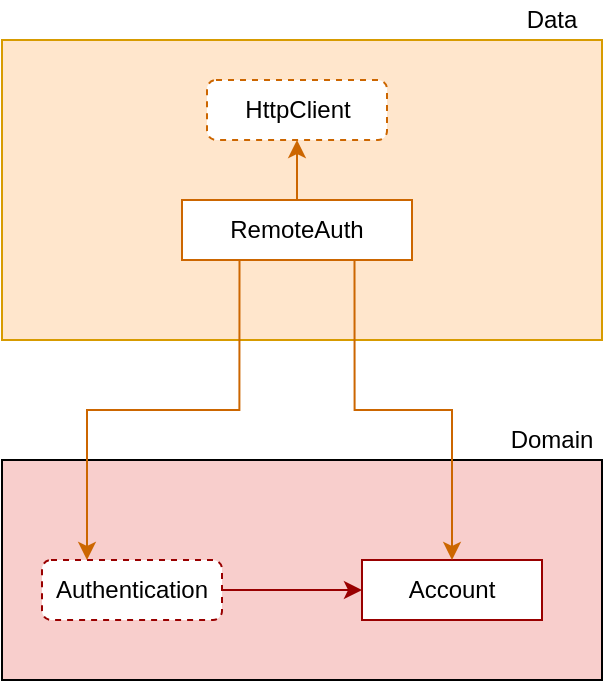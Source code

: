 <mxfile version="14.1.8" type="device"><diagram id="8fD8LBMSPgGHYfyvQkca" name="Página-1"><mxGraphModel dx="852" dy="494" grid="1" gridSize="10" guides="1" tooltips="1" connect="1" arrows="1" fold="1" page="1" pageScale="1" pageWidth="827" pageHeight="1169" math="0" shadow="0"><root><mxCell id="0"/><mxCell id="1" parent="0"/><mxCell id="SnY-VLF4hBpZcOVXRaMV-2" value="" style="rounded=0;whiteSpace=wrap;html=1;fillColor=#f8cecc;" vertex="1" parent="1"><mxGeometry x="280" y="330" width="300" height="110" as="geometry"/></mxCell><mxCell id="SnY-VLF4hBpZcOVXRaMV-1" value="Account" style="rounded=0;whiteSpace=wrap;html=1;strokeColor=#990000;" vertex="1" parent="1"><mxGeometry x="460" y="380" width="90" height="30" as="geometry"/></mxCell><mxCell id="SnY-VLF4hBpZcOVXRaMV-3" value="Domain" style="text;html=1;strokeColor=none;fillColor=none;align=center;verticalAlign=middle;whiteSpace=wrap;rounded=0;" vertex="1" parent="1"><mxGeometry x="530" y="310" width="50" height="20" as="geometry"/></mxCell><mxCell id="SnY-VLF4hBpZcOVXRaMV-5" style="edgeStyle=orthogonalEdgeStyle;rounded=0;orthogonalLoop=1;jettySize=auto;html=1;exitX=1;exitY=0.5;exitDx=0;exitDy=0;strokeColor=#990000;" edge="1" parent="1" source="SnY-VLF4hBpZcOVXRaMV-4" target="SnY-VLF4hBpZcOVXRaMV-1"><mxGeometry relative="1" as="geometry"/></mxCell><mxCell id="SnY-VLF4hBpZcOVXRaMV-4" value="Authentication" style="rounded=1;whiteSpace=wrap;html=1;dashed=1;strokeColor=#990000;" vertex="1" parent="1"><mxGeometry x="300" y="380" width="90" height="30" as="geometry"/></mxCell><mxCell id="SnY-VLF4hBpZcOVXRaMV-6" value="" style="rounded=0;whiteSpace=wrap;html=1;fillColor=#ffe6cc;strokeColor=#d79b00;" vertex="1" parent="1"><mxGeometry x="280" y="120" width="300" height="150" as="geometry"/></mxCell><mxCell id="SnY-VLF4hBpZcOVXRaMV-8" value="Data" style="text;html=1;strokeColor=none;fillColor=none;align=center;verticalAlign=middle;whiteSpace=wrap;rounded=0;" vertex="1" parent="1"><mxGeometry x="530" y="100" width="50" height="20" as="geometry"/></mxCell><mxCell id="SnY-VLF4hBpZcOVXRaMV-13" style="edgeStyle=orthogonalEdgeStyle;rounded=0;orthogonalLoop=1;jettySize=auto;html=1;exitX=0.75;exitY=1;exitDx=0;exitDy=0;entryX=0.5;entryY=0;entryDx=0;entryDy=0;strokeColor=#CC6600;" edge="1" parent="1" source="SnY-VLF4hBpZcOVXRaMV-10" target="SnY-VLF4hBpZcOVXRaMV-1"><mxGeometry relative="1" as="geometry"/></mxCell><mxCell id="SnY-VLF4hBpZcOVXRaMV-14" style="edgeStyle=orthogonalEdgeStyle;rounded=0;orthogonalLoop=1;jettySize=auto;html=1;exitX=0.25;exitY=1;exitDx=0;exitDy=0;entryX=0.25;entryY=0;entryDx=0;entryDy=0;strokeColor=#CC6600;" edge="1" parent="1" source="SnY-VLF4hBpZcOVXRaMV-10" target="SnY-VLF4hBpZcOVXRaMV-4"><mxGeometry relative="1" as="geometry"/></mxCell><mxCell id="SnY-VLF4hBpZcOVXRaMV-19" value="" style="edgeStyle=orthogonalEdgeStyle;rounded=0;orthogonalLoop=1;jettySize=auto;html=1;strokeColor=#CC6600;" edge="1" parent="1" source="SnY-VLF4hBpZcOVXRaMV-10" target="SnY-VLF4hBpZcOVXRaMV-15"><mxGeometry relative="1" as="geometry"/></mxCell><mxCell id="SnY-VLF4hBpZcOVXRaMV-10" value="RemoteAuth" style="rounded=0;whiteSpace=wrap;html=1;strokeColor=#CC6600;" vertex="1" parent="1"><mxGeometry x="370" y="200" width="115" height="30" as="geometry"/></mxCell><mxCell id="SnY-VLF4hBpZcOVXRaMV-15" value="HttpClient" style="rounded=1;whiteSpace=wrap;html=1;dashed=1;strokeColor=#CC6600;" vertex="1" parent="1"><mxGeometry x="382.5" y="140" width="90" height="30" as="geometry"/></mxCell></root></mxGraphModel></diagram></mxfile>